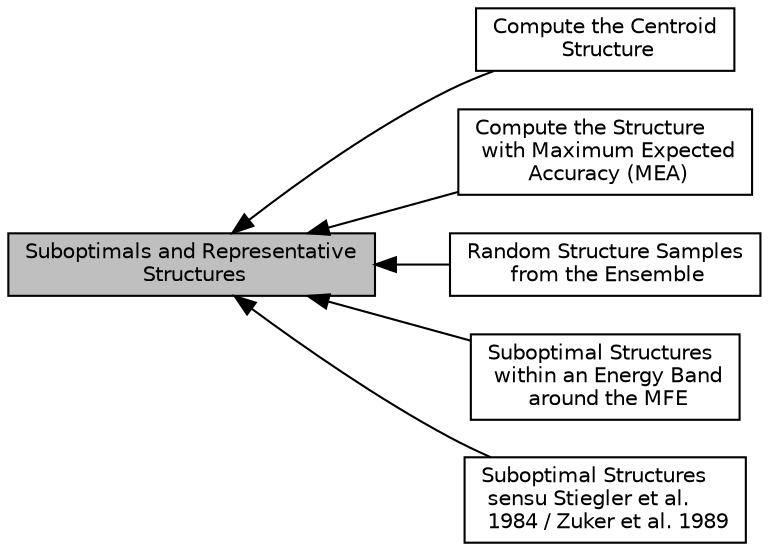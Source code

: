 digraph "Suboptimals and Representative Structures"
{
  bgcolor="transparent";
  edge [fontname="Helvetica",fontsize="10",labelfontname="Helvetica",labelfontsize="10"];
  node [fontname="Helvetica",fontsize="10",shape=box];
  rankdir=LR;
  Node6 [label="Compute the Centroid\l Structure",height=0.2,width=0.4,color="black",URL="$group__centroid__fold.html",tooltip=" "];
  Node5 [label="Compute the Structure\l with Maximum Expected\l Accuracy (MEA)",height=0.2,width=0.4,color="black",URL="$group__mea__fold.html",tooltip=" "];
  Node1 [label="Suboptimals and Representative\l Structures",height=0.2,width=0.4,color="black", fillcolor="grey75", style="filled", fontcolor="black",tooltip="Sample and enumerate suboptimal secondary structures from RNA sequence data."];
  Node4 [label="Random Structure Samples\l from the Ensemble",height=0.2,width=0.4,color="black",URL="$group__subopt__stochbt.html",tooltip="Functions to draw random structure samples from the ensemble according to their equilibrium probabili..."];
  Node3 [label="Suboptimal Structures\l within an Energy Band\l around the MFE",height=0.2,width=0.4,color="black",URL="$group__subopt__wuchty.html",tooltip=" "];
  Node2 [label="Suboptimal Structures\l sensu Stiegler et al.\l 1984 / Zuker et al. 1989",height=0.2,width=0.4,color="black",URL="$group__subopt__zuker.html",tooltip=" "];
  Node1->Node2 [shape=plaintext, dir="back", style="solid"];
  Node1->Node3 [shape=plaintext, dir="back", style="solid"];
  Node1->Node4 [shape=plaintext, dir="back", style="solid"];
  Node1->Node5 [shape=plaintext, dir="back", style="solid"];
  Node1->Node6 [shape=plaintext, dir="back", style="solid"];
}
